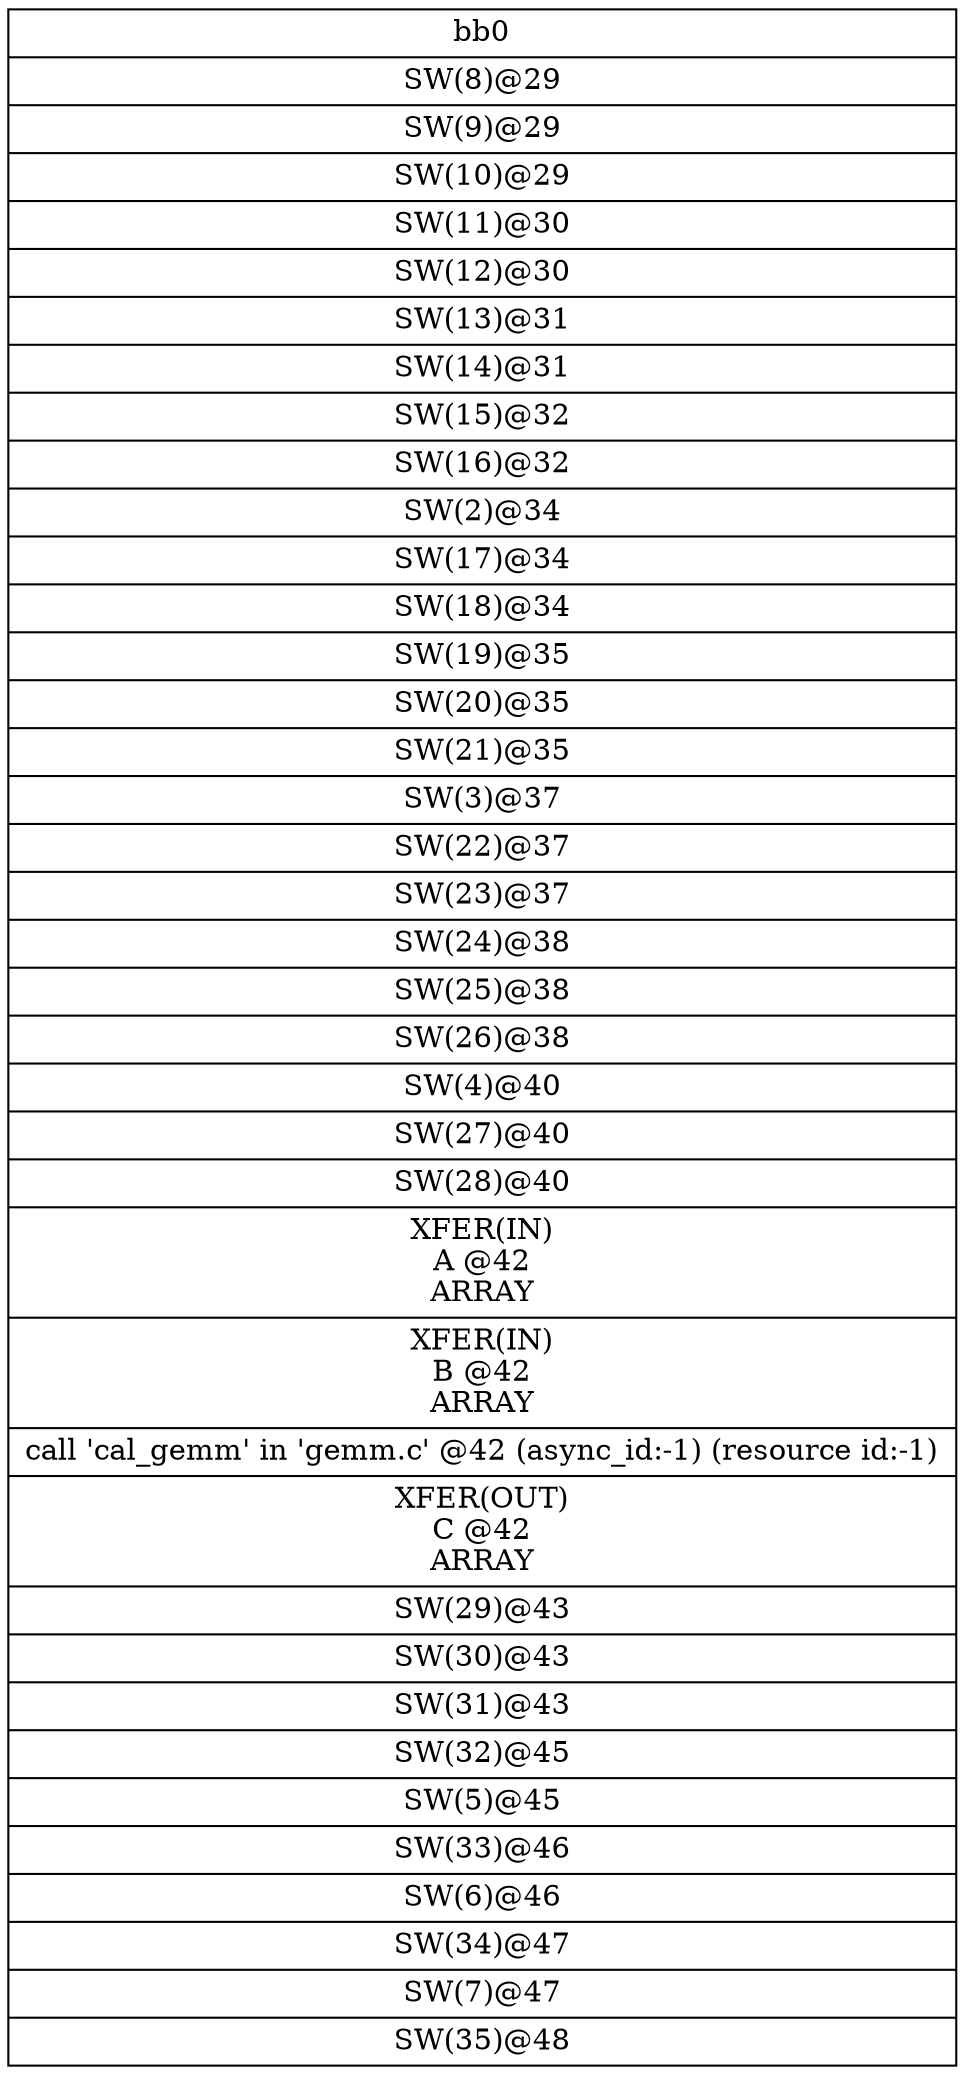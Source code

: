 digraph CDFG {
node [shape=record];
bb0 [shape=record, label = "{bb0|<x0x39d19b0>SW(8)@29\n|<x0x39cffb0>SW(9)@29\n|<x0x39d1bb0>SW(10)@29\n|<x0x39ce2c0>SW(11)@30\n|<x0x39ce390>SW(12)@30\n|<x0x39ce480>SW(13)@31\n|<x0x39ce570>SW(14)@31\n|<x0x39ce660>SW(15)@32\n|<x0x39ce7f0>SW(16)@32\n|<x0x39cb540>SW(2)@34\n|<x0x39ce9b0>SW(17)@34\n|<x0x39cfd80>SW(18)@34\n|<x0x39ceb80>SW(19)@35\n|<x0x39cedd0>SW(20)@35\n|<x0x39ceec0>SW(21)@35\n|<x0x39d05a0>SW(3)@37\n|<x0x39cf0f0>SW(22)@37\n|<x0x39cf280>SW(23)@37\n|<x0x39cf480>SW(24)@38\n|<x0x39cf6a0>SW(25)@38\n|<x0x39cf870>SW(26)@38\n|<x0x39d07e0>SW(4)@40\n|<x0x39cfaa0>SW(27)@40\n|<x0x44571c0>SW(28)@40\n|<x0x4457a80>XFER(IN)\nA @42\nARRAY\n|<x0x4457b40>XFER(IN)\nB @42\nARRAY\n|<x0x39cbe00>call 'cal_gemm' in 'gemm.c' @42 (async_id:-1) (resource id:-1)\n|<x0x4458710>XFER(OUT)\nC @42\nARRAY\n|<x0x4457360>SW(29)@43\n|<x0x4458fb0>SW(30)@43\n|<x0x4457430>SW(31)@43\n|<x0x4457520>SW(32)@45\n|<x0x39d0d70>SW(5)@45\n|<x0x4457640>SW(33)@46\n|<x0x39d0f50>SW(6)@46\n|<x0x4457800>SW(34)@47\n|<x0x39d1060>SW(7)@47\n|<x0x44579c0>SW(35)@48\n}"];
}

